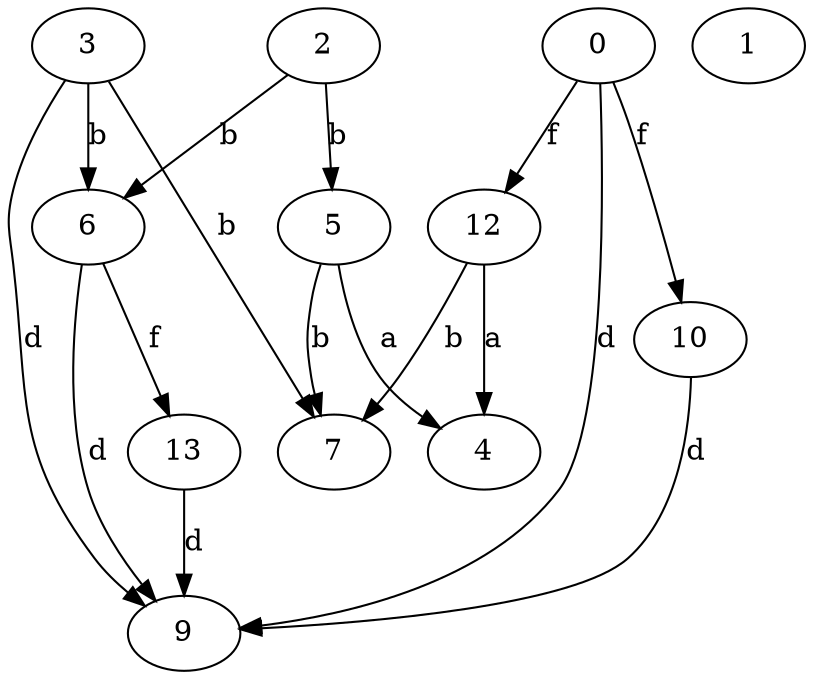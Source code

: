 strict digraph  {
3;
4;
5;
6;
7;
0;
1;
2;
9;
10;
12;
13;
3 -> 6  [label=b];
3 -> 7  [label=b];
3 -> 9  [label=d];
5 -> 4  [label=a];
5 -> 7  [label=b];
6 -> 9  [label=d];
6 -> 13  [label=f];
0 -> 9  [label=d];
0 -> 10  [label=f];
0 -> 12  [label=f];
2 -> 5  [label=b];
2 -> 6  [label=b];
10 -> 9  [label=d];
12 -> 4  [label=a];
12 -> 7  [label=b];
13 -> 9  [label=d];
}
